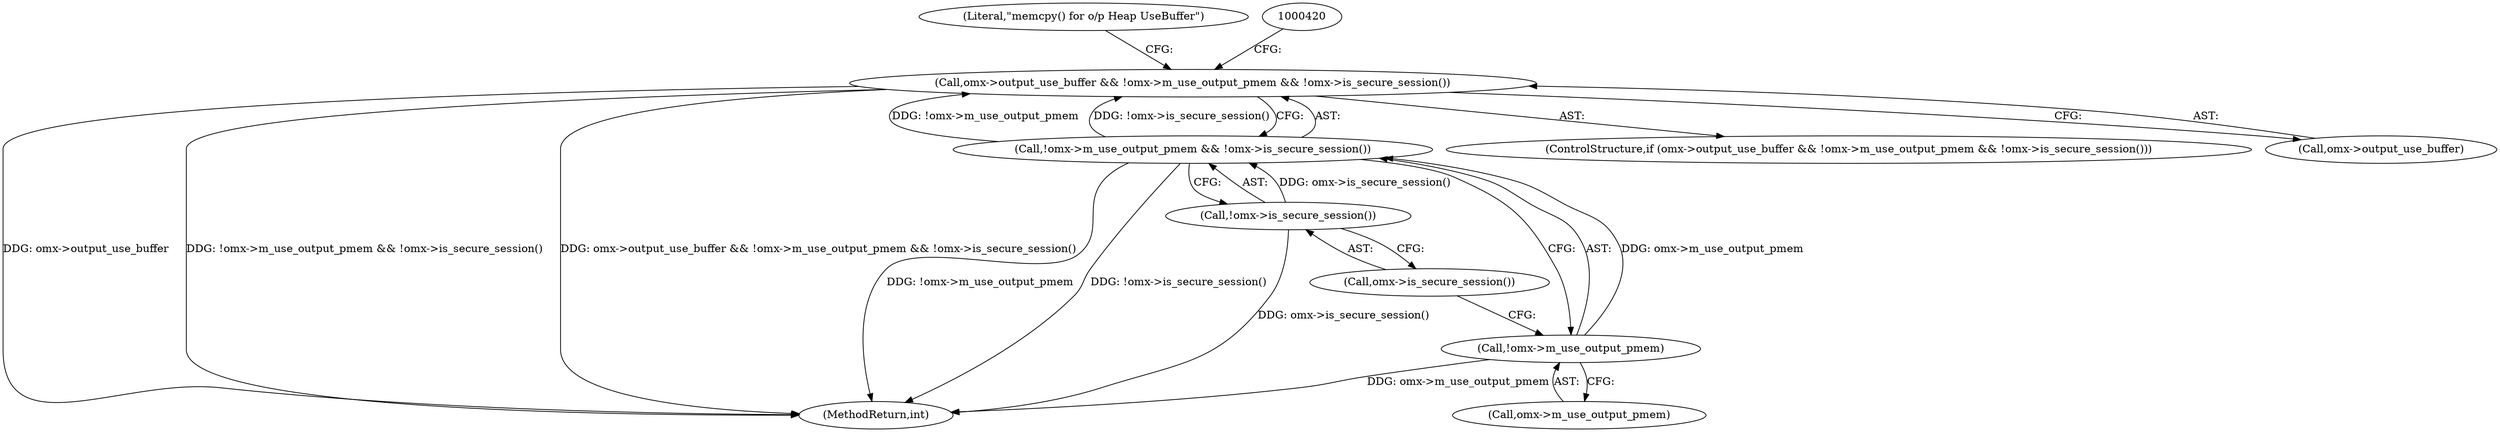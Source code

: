 digraph "0_Android_7558d03e6498e970b761aa44fff6b2c659202d95_3@pointer" {
"1000373" [label="(Call,omx->output_use_buffer && !omx->m_use_output_pmem && !omx->is_secure_session())"];
"1000377" [label="(Call,!omx->m_use_output_pmem && !omx->is_secure_session())"];
"1000378" [label="(Call,!omx->m_use_output_pmem)"];
"1000382" [label="(Call,!omx->is_secure_session())"];
"1000372" [label="(ControlStructure,if (omx->output_use_buffer && !omx->m_use_output_pmem && !omx->is_secure_session()))"];
"1000383" [label="(Call,omx->is_secure_session())"];
"1000448" [label="(MethodReturn,int)"];
"1000373" [label="(Call,omx->output_use_buffer && !omx->m_use_output_pmem && !omx->is_secure_session())"];
"1000382" [label="(Call,!omx->is_secure_session())"];
"1000377" [label="(Call,!omx->m_use_output_pmem && !omx->is_secure_session())"];
"1000374" [label="(Call,omx->output_use_buffer)"];
"1000379" [label="(Call,omx->m_use_output_pmem)"];
"1000378" [label="(Call,!omx->m_use_output_pmem)"];
"1000386" [label="(Literal,\"memcpy() for o/p Heap UseBuffer\")"];
"1000373" -> "1000372"  [label="AST: "];
"1000373" -> "1000374"  [label="CFG: "];
"1000373" -> "1000377"  [label="CFG: "];
"1000374" -> "1000373"  [label="AST: "];
"1000377" -> "1000373"  [label="AST: "];
"1000386" -> "1000373"  [label="CFG: "];
"1000420" -> "1000373"  [label="CFG: "];
"1000373" -> "1000448"  [label="DDG: !omx->m_use_output_pmem && !omx->is_secure_session()"];
"1000373" -> "1000448"  [label="DDG: omx->output_use_buffer && !omx->m_use_output_pmem && !omx->is_secure_session()"];
"1000373" -> "1000448"  [label="DDG: omx->output_use_buffer"];
"1000377" -> "1000373"  [label="DDG: !omx->m_use_output_pmem"];
"1000377" -> "1000373"  [label="DDG: !omx->is_secure_session()"];
"1000377" -> "1000378"  [label="CFG: "];
"1000377" -> "1000382"  [label="CFG: "];
"1000378" -> "1000377"  [label="AST: "];
"1000382" -> "1000377"  [label="AST: "];
"1000377" -> "1000448"  [label="DDG: !omx->m_use_output_pmem"];
"1000377" -> "1000448"  [label="DDG: !omx->is_secure_session()"];
"1000378" -> "1000377"  [label="DDG: omx->m_use_output_pmem"];
"1000382" -> "1000377"  [label="DDG: omx->is_secure_session()"];
"1000378" -> "1000379"  [label="CFG: "];
"1000379" -> "1000378"  [label="AST: "];
"1000383" -> "1000378"  [label="CFG: "];
"1000378" -> "1000448"  [label="DDG: omx->m_use_output_pmem"];
"1000382" -> "1000383"  [label="CFG: "];
"1000383" -> "1000382"  [label="AST: "];
"1000382" -> "1000448"  [label="DDG: omx->is_secure_session()"];
}
